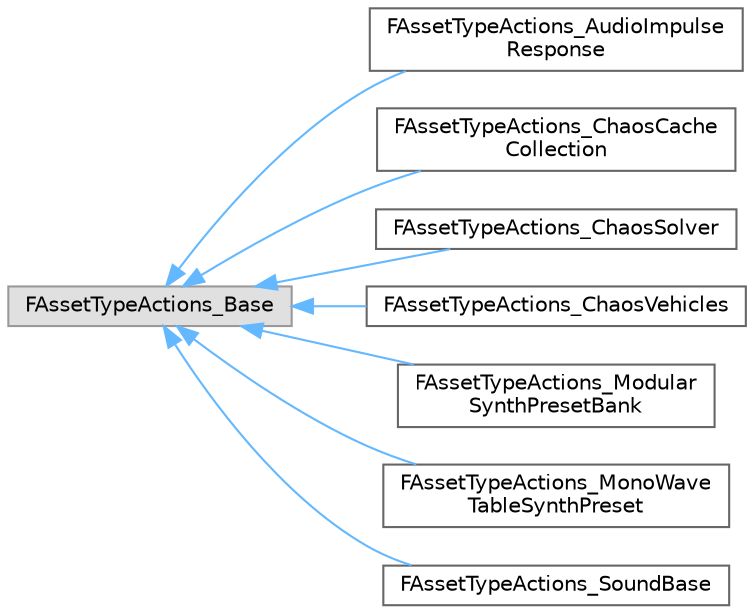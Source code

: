 digraph "Graphical Class Hierarchy"
{
 // INTERACTIVE_SVG=YES
 // LATEX_PDF_SIZE
  bgcolor="transparent";
  edge [fontname=Helvetica,fontsize=10,labelfontname=Helvetica,labelfontsize=10];
  node [fontname=Helvetica,fontsize=10,shape=box,height=0.2,width=0.4];
  rankdir="LR";
  Node0 [id="Node000000",label="FAssetTypeActions_Base",height=0.2,width=0.4,color="grey60", fillcolor="#E0E0E0", style="filled",tooltip=" "];
  Node0 -> Node1 [id="edge3392_Node000000_Node000001",dir="back",color="steelblue1",style="solid",tooltip=" "];
  Node1 [id="Node000001",label="FAssetTypeActions_AudioImpulse\lResponse",height=0.2,width=0.4,color="grey40", fillcolor="white", style="filled",URL="$d8/d39/classFAssetTypeActions__AudioImpulseResponse.html",tooltip=" "];
  Node0 -> Node2 [id="edge3393_Node000000_Node000002",dir="back",color="steelblue1",style="solid",tooltip=" "];
  Node2 [id="Node000002",label="FAssetTypeActions_ChaosCache\lCollection",height=0.2,width=0.4,color="grey40", fillcolor="white", style="filled",URL="$d1/dca/classFAssetTypeActions__ChaosCacheCollection.html",tooltip=" "];
  Node0 -> Node3 [id="edge3394_Node000000_Node000003",dir="back",color="steelblue1",style="solid",tooltip=" "];
  Node3 [id="Node000003",label="FAssetTypeActions_ChaosSolver",height=0.2,width=0.4,color="grey40", fillcolor="white", style="filled",URL="$db/da4/classFAssetTypeActions__ChaosSolver.html",tooltip=" "];
  Node0 -> Node4 [id="edge3395_Node000000_Node000004",dir="back",color="steelblue1",style="solid",tooltip=" "];
  Node4 [id="Node000004",label="FAssetTypeActions_ChaosVehicles",height=0.2,width=0.4,color="grey40", fillcolor="white", style="filled",URL="$de/d63/classFAssetTypeActions__ChaosVehicles.html",tooltip=" "];
  Node0 -> Node5 [id="edge3396_Node000000_Node000005",dir="back",color="steelblue1",style="solid",tooltip=" "];
  Node5 [id="Node000005",label="FAssetTypeActions_Modular\lSynthPresetBank",height=0.2,width=0.4,color="grey40", fillcolor="white", style="filled",URL="$d8/d6a/classFAssetTypeActions__ModularSynthPresetBank.html",tooltip=" "];
  Node0 -> Node6 [id="edge3397_Node000000_Node000006",dir="back",color="steelblue1",style="solid",tooltip=" "];
  Node6 [id="Node000006",label="FAssetTypeActions_MonoWave\lTableSynthPreset",height=0.2,width=0.4,color="grey40", fillcolor="white", style="filled",URL="$de/da6/classFAssetTypeActions__MonoWaveTableSynthPreset.html",tooltip=" "];
  Node0 -> Node7 [id="edge3398_Node000000_Node000007",dir="back",color="steelblue1",style="solid",tooltip=" "];
  Node7 [id="Node000007",label="FAssetTypeActions_SoundBase",height=0.2,width=0.4,color="grey40", fillcolor="white", style="filled",URL="$d3/d8a/classFAssetTypeActions__SoundBase.html",tooltip=" "];
}
